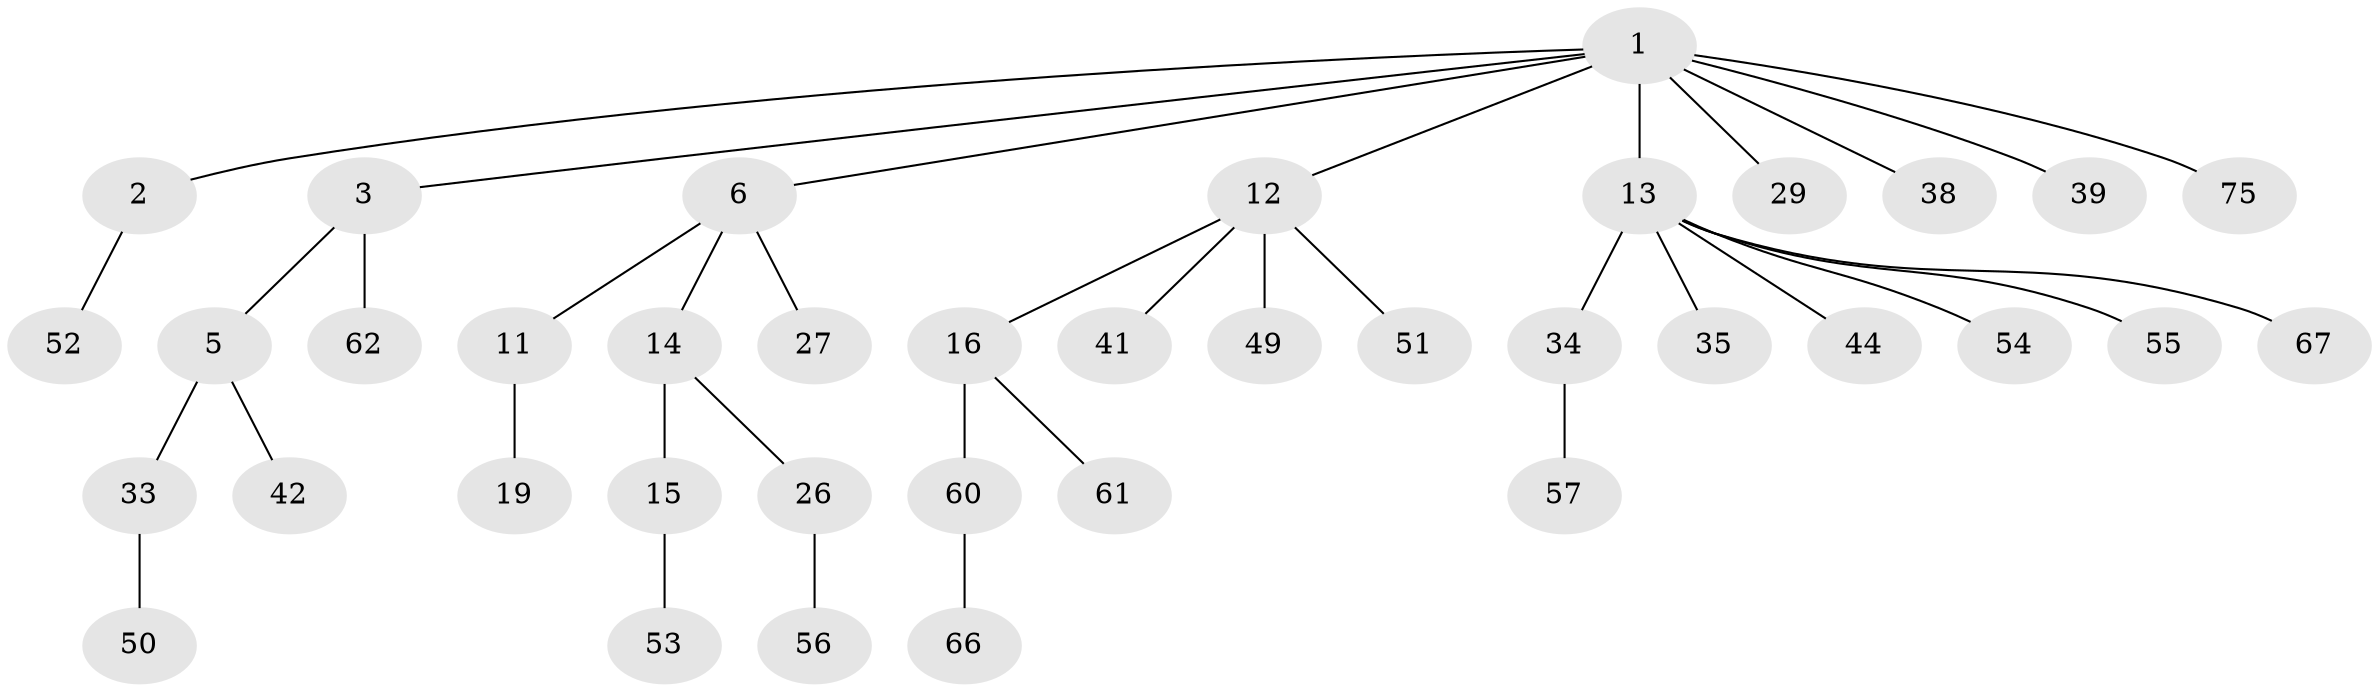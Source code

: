 // original degree distribution, {8: 0.013157894736842105, 3: 0.15789473684210525, 4: 0.05263157894736842, 2: 0.2894736842105263, 1: 0.4605263157894737, 6: 0.013157894736842105, 5: 0.013157894736842105}
// Generated by graph-tools (version 1.1) at 2025/15/03/09/25 04:15:24]
// undirected, 38 vertices, 37 edges
graph export_dot {
graph [start="1"]
  node [color=gray90,style=filled];
  1 [super="+9+10+7"];
  2 [super="+36+30"];
  3 [super="+68+4"];
  5 [super="+23+25"];
  6 [super="+17+8"];
  11 [super="+18"];
  12 [super="+21+45+22"];
  13 [super="+28+74"];
  14 [super="+59"];
  15;
  16 [super="+58"];
  19 [super="+40"];
  26 [super="+48"];
  27;
  29 [super="+73"];
  33 [super="+70"];
  34 [super="+43"];
  35;
  38;
  39;
  41 [super="+71"];
  42;
  44;
  49;
  50;
  51;
  52;
  53;
  54;
  55;
  56;
  57;
  60;
  61;
  62;
  66;
  67;
  75;
  1 -- 2;
  1 -- 3;
  1 -- 6;
  1 -- 12;
  1 -- 13;
  1 -- 75;
  1 -- 39;
  1 -- 29;
  1 -- 38;
  2 -- 52;
  3 -- 62;
  3 -- 5;
  5 -- 33;
  5 -- 42;
  6 -- 27;
  6 -- 11;
  6 -- 14;
  11 -- 19;
  12 -- 16;
  12 -- 49;
  12 -- 51;
  12 -- 41;
  13 -- 34;
  13 -- 67;
  13 -- 35;
  13 -- 54;
  13 -- 55;
  13 -- 44;
  14 -- 15;
  14 -- 26;
  15 -- 53;
  16 -- 60;
  16 -- 61;
  26 -- 56;
  33 -- 50;
  34 -- 57;
  60 -- 66;
}
